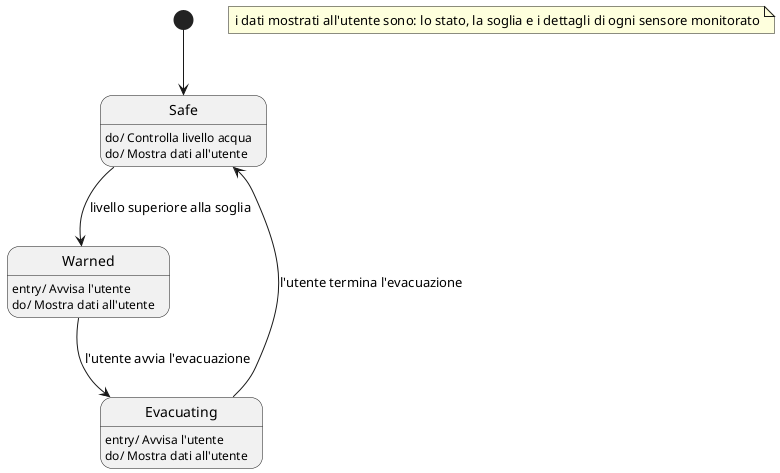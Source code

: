 @startuml
    [*] --> Safe
    Safe: do/ Controlla livello acqua
    Safe: do/ Mostra dati all'utente
    Safe --> Warned : livello superiore alla soglia
    Warned: entry/ Avvisa l'utente
    Warned: do/ Mostra dati all'utente
    Warned --> Evacuating : l'utente avvia l'evacuazione
    Evacuating : entry/ Avvisa l'utente
    Evacuating : do/ Mostra dati all'utente
    Evacuating --> Safe : l'utente termina l'evacuazione
    note "i dati mostrati all'utente sono: lo stato, la soglia e i dettagli di ogni sensore monitorato" as N1
@enduml